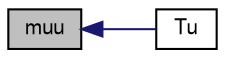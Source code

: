 digraph "muu"
{
  bgcolor="transparent";
  edge [fontname="FreeSans",fontsize="10",labelfontname="FreeSans",labelfontsize="10"];
  node [fontname="FreeSans",fontsize="10",shape=record];
  rankdir="LR";
  Node58 [label="muu",height=0.2,width=0.4,color="black", fillcolor="grey75", style="filled", fontcolor="black"];
  Node58 -> Node59 [dir="back",color="midnightblue",fontsize="10",style="solid",fontname="FreeSans"];
  Node59 [label="Tu",height=0.2,width=0.4,color="black",URL="$a30170.html#a48afef813a7c72ec4406f88e955a9cc9",tooltip="Unburnt gas temperature [K]. "];
}
